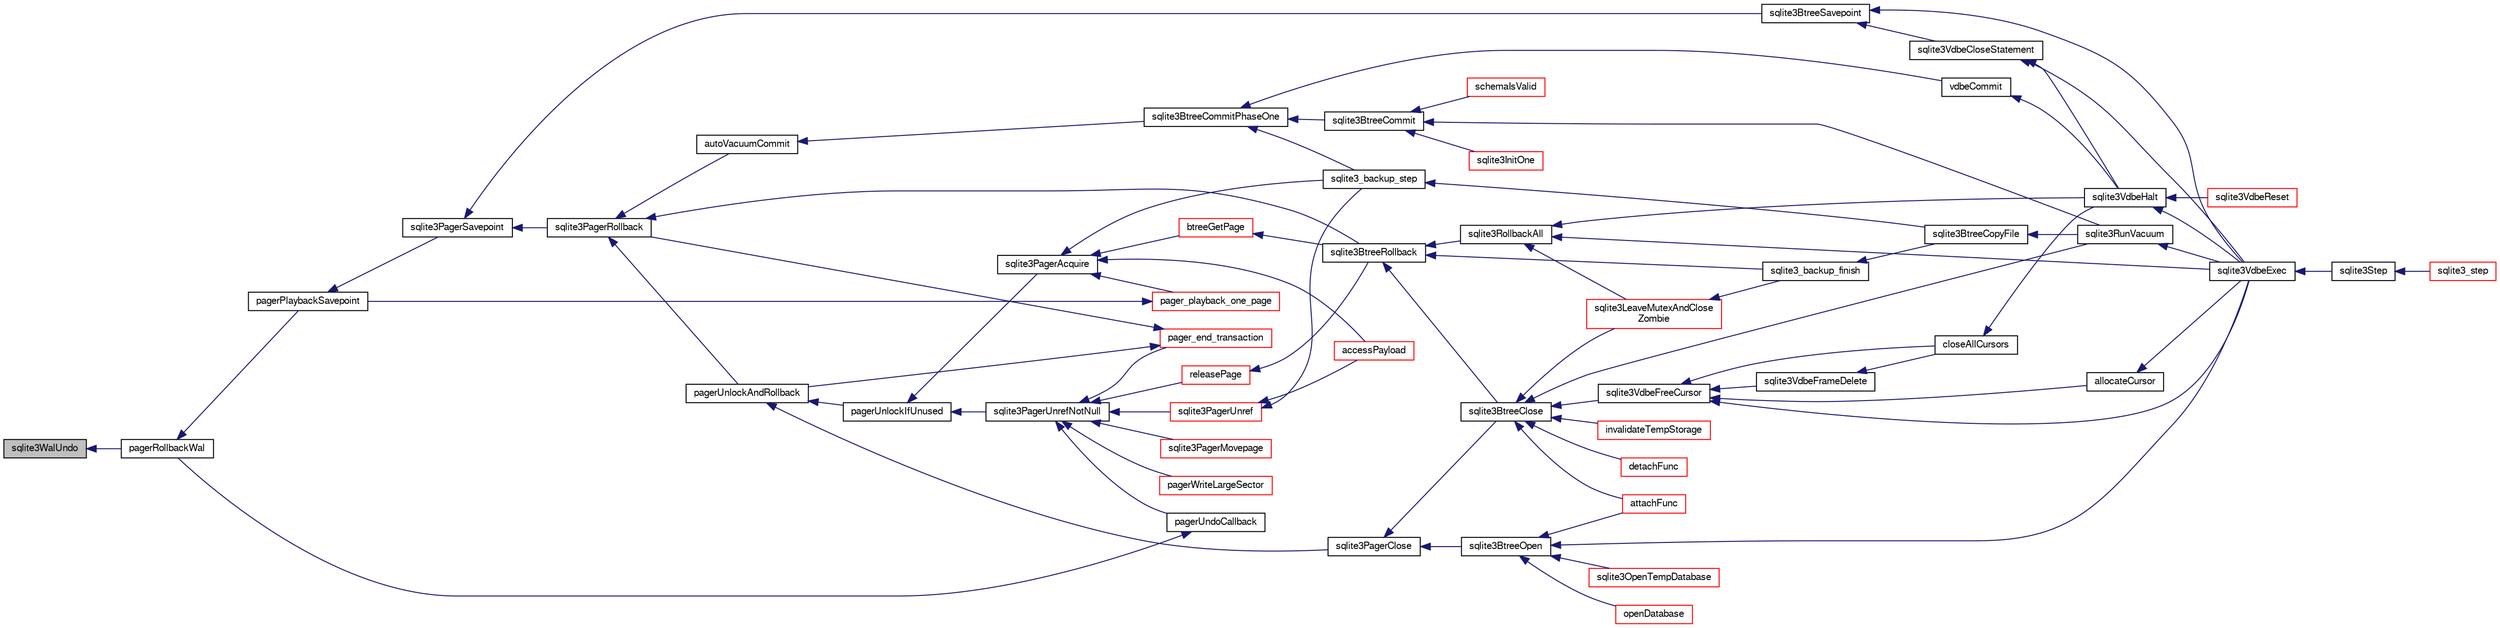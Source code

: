 digraph "sqlite3WalUndo"
{
  edge [fontname="FreeSans",fontsize="10",labelfontname="FreeSans",labelfontsize="10"];
  node [fontname="FreeSans",fontsize="10",shape=record];
  rankdir="LR";
  Node815812 [label="sqlite3WalUndo",height=0.2,width=0.4,color="black", fillcolor="grey75", style="filled", fontcolor="black"];
  Node815812 -> Node815813 [dir="back",color="midnightblue",fontsize="10",style="solid",fontname="FreeSans"];
  Node815813 [label="pagerRollbackWal",height=0.2,width=0.4,color="black", fillcolor="white", style="filled",URL="$sqlite3_8c.html#a80911cae8e3a137646b54d4e3e52147b"];
  Node815813 -> Node815814 [dir="back",color="midnightblue",fontsize="10",style="solid",fontname="FreeSans"];
  Node815814 [label="pagerPlaybackSavepoint",height=0.2,width=0.4,color="black", fillcolor="white", style="filled",URL="$sqlite3_8c.html#aedf76c3b6661c4244cc3e2c5464fd12e"];
  Node815814 -> Node815815 [dir="back",color="midnightblue",fontsize="10",style="solid",fontname="FreeSans"];
  Node815815 [label="sqlite3PagerSavepoint",height=0.2,width=0.4,color="black", fillcolor="white", style="filled",URL="$sqlite3_8c.html#a8b5f1920b6a8b564a47e243868f2c8d4"];
  Node815815 -> Node815816 [dir="back",color="midnightblue",fontsize="10",style="solid",fontname="FreeSans"];
  Node815816 [label="sqlite3PagerRollback",height=0.2,width=0.4,color="black", fillcolor="white", style="filled",URL="$sqlite3_8c.html#afdd2ecbb97b7a716892ff6bd10c7dfd0"];
  Node815816 -> Node815817 [dir="back",color="midnightblue",fontsize="10",style="solid",fontname="FreeSans"];
  Node815817 [label="pagerUnlockAndRollback",height=0.2,width=0.4,color="black", fillcolor="white", style="filled",URL="$sqlite3_8c.html#a02d96b7bf62c3b13ba905d168914518c"];
  Node815817 -> Node815818 [dir="back",color="midnightblue",fontsize="10",style="solid",fontname="FreeSans"];
  Node815818 [label="sqlite3PagerClose",height=0.2,width=0.4,color="black", fillcolor="white", style="filled",URL="$sqlite3_8c.html#af94b1f96b60689fd09422cce2c85f53f"];
  Node815818 -> Node815819 [dir="back",color="midnightblue",fontsize="10",style="solid",fontname="FreeSans"];
  Node815819 [label="sqlite3BtreeOpen",height=0.2,width=0.4,color="black", fillcolor="white", style="filled",URL="$sqlite3_8c.html#a13dcb44dc34af6ce9d38de9c5aa975f9"];
  Node815819 -> Node815820 [dir="back",color="midnightblue",fontsize="10",style="solid",fontname="FreeSans"];
  Node815820 [label="sqlite3VdbeExec",height=0.2,width=0.4,color="black", fillcolor="white", style="filled",URL="$sqlite3_8c.html#a8ce40a614bdc56719c4d642b1e4dfb21"];
  Node815820 -> Node815821 [dir="back",color="midnightblue",fontsize="10",style="solid",fontname="FreeSans"];
  Node815821 [label="sqlite3Step",height=0.2,width=0.4,color="black", fillcolor="white", style="filled",URL="$sqlite3_8c.html#a3f2872e873e2758a4beedad1d5113554"];
  Node815821 -> Node815822 [dir="back",color="midnightblue",fontsize="10",style="solid",fontname="FreeSans"];
  Node815822 [label="sqlite3_step",height=0.2,width=0.4,color="red", fillcolor="white", style="filled",URL="$sqlite3_8h.html#ac1e491ce36b7471eb28387f7d3c74334"];
  Node815819 -> Node815848 [dir="back",color="midnightblue",fontsize="10",style="solid",fontname="FreeSans"];
  Node815848 [label="attachFunc",height=0.2,width=0.4,color="red", fillcolor="white", style="filled",URL="$sqlite3_8c.html#a69cb751a7da501b9a0aa37e0d7c3eaf7"];
  Node815819 -> Node816081 [dir="back",color="midnightblue",fontsize="10",style="solid",fontname="FreeSans"];
  Node816081 [label="sqlite3OpenTempDatabase",height=0.2,width=0.4,color="red", fillcolor="white", style="filled",URL="$sqlite3_8c.html#aaf3088380b731428b72d3b5777f93755"];
  Node815819 -> Node816055 [dir="back",color="midnightblue",fontsize="10",style="solid",fontname="FreeSans"];
  Node816055 [label="openDatabase",height=0.2,width=0.4,color="red", fillcolor="white", style="filled",URL="$sqlite3_8c.html#a6a9c3bc3a64234e863413f41db473758"];
  Node815818 -> Node816086 [dir="back",color="midnightblue",fontsize="10",style="solid",fontname="FreeSans"];
  Node816086 [label="sqlite3BtreeClose",height=0.2,width=0.4,color="black", fillcolor="white", style="filled",URL="$sqlite3_8c.html#a729b65009b66a99200496b09c124df01"];
  Node816086 -> Node816087 [dir="back",color="midnightblue",fontsize="10",style="solid",fontname="FreeSans"];
  Node816087 [label="sqlite3VdbeFreeCursor",height=0.2,width=0.4,color="black", fillcolor="white", style="filled",URL="$sqlite3_8c.html#a0f9084083e1d0639708934630f33d6ef"];
  Node816087 -> Node816088 [dir="back",color="midnightblue",fontsize="10",style="solid",fontname="FreeSans"];
  Node816088 [label="sqlite3VdbeFrameDelete",height=0.2,width=0.4,color="black", fillcolor="white", style="filled",URL="$sqlite3_8c.html#adb3773fdfb1685857e28891f76365900"];
  Node816088 -> Node816089 [dir="back",color="midnightblue",fontsize="10",style="solid",fontname="FreeSans"];
  Node816089 [label="closeAllCursors",height=0.2,width=0.4,color="black", fillcolor="white", style="filled",URL="$sqlite3_8c.html#af1ac189735864dd6989a8c5af4557547"];
  Node816089 -> Node816039 [dir="back",color="midnightblue",fontsize="10",style="solid",fontname="FreeSans"];
  Node816039 [label="sqlite3VdbeHalt",height=0.2,width=0.4,color="black", fillcolor="white", style="filled",URL="$sqlite3_8c.html#a8d1d99703d999190fbc35ecc981cb709"];
  Node816039 -> Node816040 [dir="back",color="midnightblue",fontsize="10",style="solid",fontname="FreeSans"];
  Node816040 [label="sqlite3VdbeReset",height=0.2,width=0.4,color="red", fillcolor="white", style="filled",URL="$sqlite3_8c.html#a315a913742f7267f90d46d41446353b1"];
  Node816039 -> Node815820 [dir="back",color="midnightblue",fontsize="10",style="solid",fontname="FreeSans"];
  Node816087 -> Node816089 [dir="back",color="midnightblue",fontsize="10",style="solid",fontname="FreeSans"];
  Node816087 -> Node816090 [dir="back",color="midnightblue",fontsize="10",style="solid",fontname="FreeSans"];
  Node816090 [label="allocateCursor",height=0.2,width=0.4,color="black", fillcolor="white", style="filled",URL="$sqlite3_8c.html#a5083c054ea81802294e539b00a57aad4"];
  Node816090 -> Node815820 [dir="back",color="midnightblue",fontsize="10",style="solid",fontname="FreeSans"];
  Node816087 -> Node815820 [dir="back",color="midnightblue",fontsize="10",style="solid",fontname="FreeSans"];
  Node816086 -> Node815848 [dir="back",color="midnightblue",fontsize="10",style="solid",fontname="FreeSans"];
  Node816086 -> Node816035 [dir="back",color="midnightblue",fontsize="10",style="solid",fontname="FreeSans"];
  Node816035 [label="detachFunc",height=0.2,width=0.4,color="red", fillcolor="white", style="filled",URL="$sqlite3_8c.html#a2b3dd04cb87abd088926ab0082a60b77"];
  Node816086 -> Node816036 [dir="back",color="midnightblue",fontsize="10",style="solid",fontname="FreeSans"];
  Node816036 [label="invalidateTempStorage",height=0.2,width=0.4,color="red", fillcolor="white", style="filled",URL="$sqlite3_8c.html#a759777a1eb3c3e96a5af94932b39e69a"];
  Node816086 -> Node816006 [dir="back",color="midnightblue",fontsize="10",style="solid",fontname="FreeSans"];
  Node816006 [label="sqlite3RunVacuum",height=0.2,width=0.4,color="black", fillcolor="white", style="filled",URL="$sqlite3_8c.html#a5e83ddc7b3e7e8e79ad5d1fc92de1d2f"];
  Node816006 -> Node815820 [dir="back",color="midnightblue",fontsize="10",style="solid",fontname="FreeSans"];
  Node816086 -> Node816049 [dir="back",color="midnightblue",fontsize="10",style="solid",fontname="FreeSans"];
  Node816049 [label="sqlite3LeaveMutexAndClose\lZombie",height=0.2,width=0.4,color="red", fillcolor="white", style="filled",URL="$sqlite3_8c.html#afe3a37c29dcb0fe9fc15fe07a3976f59"];
  Node816049 -> Node816050 [dir="back",color="midnightblue",fontsize="10",style="solid",fontname="FreeSans"];
  Node816050 [label="sqlite3_backup_finish",height=0.2,width=0.4,color="black", fillcolor="white", style="filled",URL="$sqlite3_8h.html#a176857dd58d99be53b6d7305533e0048"];
  Node816050 -> Node816034 [dir="back",color="midnightblue",fontsize="10",style="solid",fontname="FreeSans"];
  Node816034 [label="sqlite3BtreeCopyFile",height=0.2,width=0.4,color="black", fillcolor="white", style="filled",URL="$sqlite3_8c.html#a4d9e19a79f0d5c1dfcef0bd137ae83f9"];
  Node816034 -> Node816006 [dir="back",color="midnightblue",fontsize="10",style="solid",fontname="FreeSans"];
  Node815817 -> Node816091 [dir="back",color="midnightblue",fontsize="10",style="solid",fontname="FreeSans"];
  Node816091 [label="pagerUnlockIfUnused",height=0.2,width=0.4,color="black", fillcolor="white", style="filled",URL="$sqlite3_8c.html#abf547f4276efb6f10262f7fde1e4d065"];
  Node816091 -> Node816092 [dir="back",color="midnightblue",fontsize="10",style="solid",fontname="FreeSans"];
  Node816092 [label="sqlite3PagerAcquire",height=0.2,width=0.4,color="black", fillcolor="white", style="filled",URL="$sqlite3_8c.html#a22a53daafd2bd778cda390312651f994"];
  Node816092 -> Node816093 [dir="back",color="midnightblue",fontsize="10",style="solid",fontname="FreeSans"];
  Node816093 [label="pager_playback_one_page",height=0.2,width=0.4,color="red", fillcolor="white", style="filled",URL="$sqlite3_8c.html#adfca1dee9939482792fe2b4ed982d00e"];
  Node816093 -> Node815814 [dir="back",color="midnightblue",fontsize="10",style="solid",fontname="FreeSans"];
  Node816092 -> Node816100 [dir="back",color="midnightblue",fontsize="10",style="solid",fontname="FreeSans"];
  Node816100 [label="btreeGetPage",height=0.2,width=0.4,color="red", fillcolor="white", style="filled",URL="$sqlite3_8c.html#ac59679e30ceb0190614fbd19a7feb6de"];
  Node816100 -> Node816139 [dir="back",color="midnightblue",fontsize="10",style="solid",fontname="FreeSans"];
  Node816139 [label="sqlite3BtreeRollback",height=0.2,width=0.4,color="black", fillcolor="white", style="filled",URL="$sqlite3_8c.html#a317473acdafdd688385c8954f09de186"];
  Node816139 -> Node816086 [dir="back",color="midnightblue",fontsize="10",style="solid",fontname="FreeSans"];
  Node816139 -> Node816050 [dir="back",color="midnightblue",fontsize="10",style="solid",fontname="FreeSans"];
  Node816139 -> Node816038 [dir="back",color="midnightblue",fontsize="10",style="solid",fontname="FreeSans"];
  Node816038 [label="sqlite3RollbackAll",height=0.2,width=0.4,color="black", fillcolor="white", style="filled",URL="$sqlite3_8c.html#ad902dd388d73208539f557962e3fe6bb"];
  Node816038 -> Node816039 [dir="back",color="midnightblue",fontsize="10",style="solid",fontname="FreeSans"];
  Node816038 -> Node815820 [dir="back",color="midnightblue",fontsize="10",style="solid",fontname="FreeSans"];
  Node816038 -> Node816049 [dir="back",color="midnightblue",fontsize="10",style="solid",fontname="FreeSans"];
  Node816092 -> Node816141 [dir="back",color="midnightblue",fontsize="10",style="solid",fontname="FreeSans"];
  Node816141 [label="accessPayload",height=0.2,width=0.4,color="red", fillcolor="white", style="filled",URL="$sqlite3_8c.html#acf70e6d3cb6afd54d677b3dffb6959d2"];
  Node816092 -> Node816033 [dir="back",color="midnightblue",fontsize="10",style="solid",fontname="FreeSans"];
  Node816033 [label="sqlite3_backup_step",height=0.2,width=0.4,color="black", fillcolor="white", style="filled",URL="$sqlite3_8h.html#a1699b75e98d082eebc465a9e64c35269"];
  Node816033 -> Node816034 [dir="back",color="midnightblue",fontsize="10",style="solid",fontname="FreeSans"];
  Node816091 -> Node816160 [dir="back",color="midnightblue",fontsize="10",style="solid",fontname="FreeSans"];
  Node816160 [label="sqlite3PagerUnrefNotNull",height=0.2,width=0.4,color="black", fillcolor="white", style="filled",URL="$sqlite3_8c.html#a4b314f96f09f5c68c94672e420e31ab9"];
  Node816160 -> Node816161 [dir="back",color="midnightblue",fontsize="10",style="solid",fontname="FreeSans"];
  Node816161 [label="pager_end_transaction",height=0.2,width=0.4,color="red", fillcolor="white", style="filled",URL="$sqlite3_8c.html#a0814e2cfab386b1e3ba74528870339fe"];
  Node816161 -> Node815817 [dir="back",color="midnightblue",fontsize="10",style="solid",fontname="FreeSans"];
  Node816161 -> Node815816 [dir="back",color="midnightblue",fontsize="10",style="solid",fontname="FreeSans"];
  Node816160 -> Node816164 [dir="back",color="midnightblue",fontsize="10",style="solid",fontname="FreeSans"];
  Node816164 [label="pagerUndoCallback",height=0.2,width=0.4,color="black", fillcolor="white", style="filled",URL="$sqlite3_8c.html#aca578b7eaed97dbbc2219eb67e1de24f"];
  Node816164 -> Node815813 [dir="back",color="midnightblue",fontsize="10",style="solid",fontname="FreeSans"];
  Node816160 -> Node816165 [dir="back",color="midnightblue",fontsize="10",style="solid",fontname="FreeSans"];
  Node816165 [label="sqlite3PagerUnref",height=0.2,width=0.4,color="red", fillcolor="white", style="filled",URL="$sqlite3_8c.html#aa9d040b7f24a8a5d99bf96863b52cd15"];
  Node816165 -> Node816141 [dir="back",color="midnightblue",fontsize="10",style="solid",fontname="FreeSans"];
  Node816165 -> Node816033 [dir="back",color="midnightblue",fontsize="10",style="solid",fontname="FreeSans"];
  Node816160 -> Node816182 [dir="back",color="midnightblue",fontsize="10",style="solid",fontname="FreeSans"];
  Node816182 [label="pagerWriteLargeSector",height=0.2,width=0.4,color="red", fillcolor="white", style="filled",URL="$sqlite3_8c.html#a06334f0cc1c2dc95ffe29c2359928b92"];
  Node816160 -> Node816184 [dir="back",color="midnightblue",fontsize="10",style="solid",fontname="FreeSans"];
  Node816184 [label="sqlite3PagerMovepage",height=0.2,width=0.4,color="red", fillcolor="white", style="filled",URL="$sqlite3_8c.html#a8cdedc7a185709301f12c4d7b305aa1e"];
  Node816160 -> Node816191 [dir="back",color="midnightblue",fontsize="10",style="solid",fontname="FreeSans"];
  Node816191 [label="releasePage",height=0.2,width=0.4,color="red", fillcolor="white", style="filled",URL="$sqlite3_8c.html#a92c6fb14f9bcf117440c35116c26d6c4"];
  Node816191 -> Node816139 [dir="back",color="midnightblue",fontsize="10",style="solid",fontname="FreeSans"];
  Node815816 -> Node816133 [dir="back",color="midnightblue",fontsize="10",style="solid",fontname="FreeSans"];
  Node816133 [label="autoVacuumCommit",height=0.2,width=0.4,color="black", fillcolor="white", style="filled",URL="$sqlite3_8c.html#a809d22c6311135ae3048adf41febaef0"];
  Node816133 -> Node816134 [dir="back",color="midnightblue",fontsize="10",style="solid",fontname="FreeSans"];
  Node816134 [label="sqlite3BtreeCommitPhaseOne",height=0.2,width=0.4,color="black", fillcolor="white", style="filled",URL="$sqlite3_8c.html#ae266cba101e64ad99a166f237532e262"];
  Node816134 -> Node816135 [dir="back",color="midnightblue",fontsize="10",style="solid",fontname="FreeSans"];
  Node816135 [label="sqlite3BtreeCommit",height=0.2,width=0.4,color="black", fillcolor="white", style="filled",URL="$sqlite3_8c.html#a8e56ab314556935f9f73080147d26419"];
  Node816135 -> Node815846 [dir="back",color="midnightblue",fontsize="10",style="solid",fontname="FreeSans"];
  Node815846 [label="sqlite3InitOne",height=0.2,width=0.4,color="red", fillcolor="white", style="filled",URL="$sqlite3_8c.html#ac4318b25df65269906b0379251fe9b85"];
  Node816135 -> Node816031 [dir="back",color="midnightblue",fontsize="10",style="solid",fontname="FreeSans"];
  Node816031 [label="schemaIsValid",height=0.2,width=0.4,color="red", fillcolor="white", style="filled",URL="$sqlite3_8c.html#a7c466fe28e7ca6f46b8bf72c46d9738d"];
  Node816135 -> Node816006 [dir="back",color="midnightblue",fontsize="10",style="solid",fontname="FreeSans"];
  Node816134 -> Node816033 [dir="back",color="midnightblue",fontsize="10",style="solid",fontname="FreeSans"];
  Node816134 -> Node816136 [dir="back",color="midnightblue",fontsize="10",style="solid",fontname="FreeSans"];
  Node816136 [label="vdbeCommit",height=0.2,width=0.4,color="black", fillcolor="white", style="filled",URL="$sqlite3_8c.html#a5d7f1e0625451b987728f600cfe1b92d"];
  Node816136 -> Node816039 [dir="back",color="midnightblue",fontsize="10",style="solid",fontname="FreeSans"];
  Node815816 -> Node816139 [dir="back",color="midnightblue",fontsize="10",style="solid",fontname="FreeSans"];
  Node815815 -> Node816187 [dir="back",color="midnightblue",fontsize="10",style="solid",fontname="FreeSans"];
  Node816187 [label="sqlite3BtreeSavepoint",height=0.2,width=0.4,color="black", fillcolor="white", style="filled",URL="$sqlite3_8c.html#a4580edf7e5192abf64317a3931972115"];
  Node816187 -> Node816188 [dir="back",color="midnightblue",fontsize="10",style="solid",fontname="FreeSans"];
  Node816188 [label="sqlite3VdbeCloseStatement",height=0.2,width=0.4,color="black", fillcolor="white", style="filled",URL="$sqlite3_8c.html#a4c26892e24ee00a0b5ba3bdeaf2d36fa"];
  Node816188 -> Node816039 [dir="back",color="midnightblue",fontsize="10",style="solid",fontname="FreeSans"];
  Node816188 -> Node815820 [dir="back",color="midnightblue",fontsize="10",style="solid",fontname="FreeSans"];
  Node816187 -> Node815820 [dir="back",color="midnightblue",fontsize="10",style="solid",fontname="FreeSans"];
}
